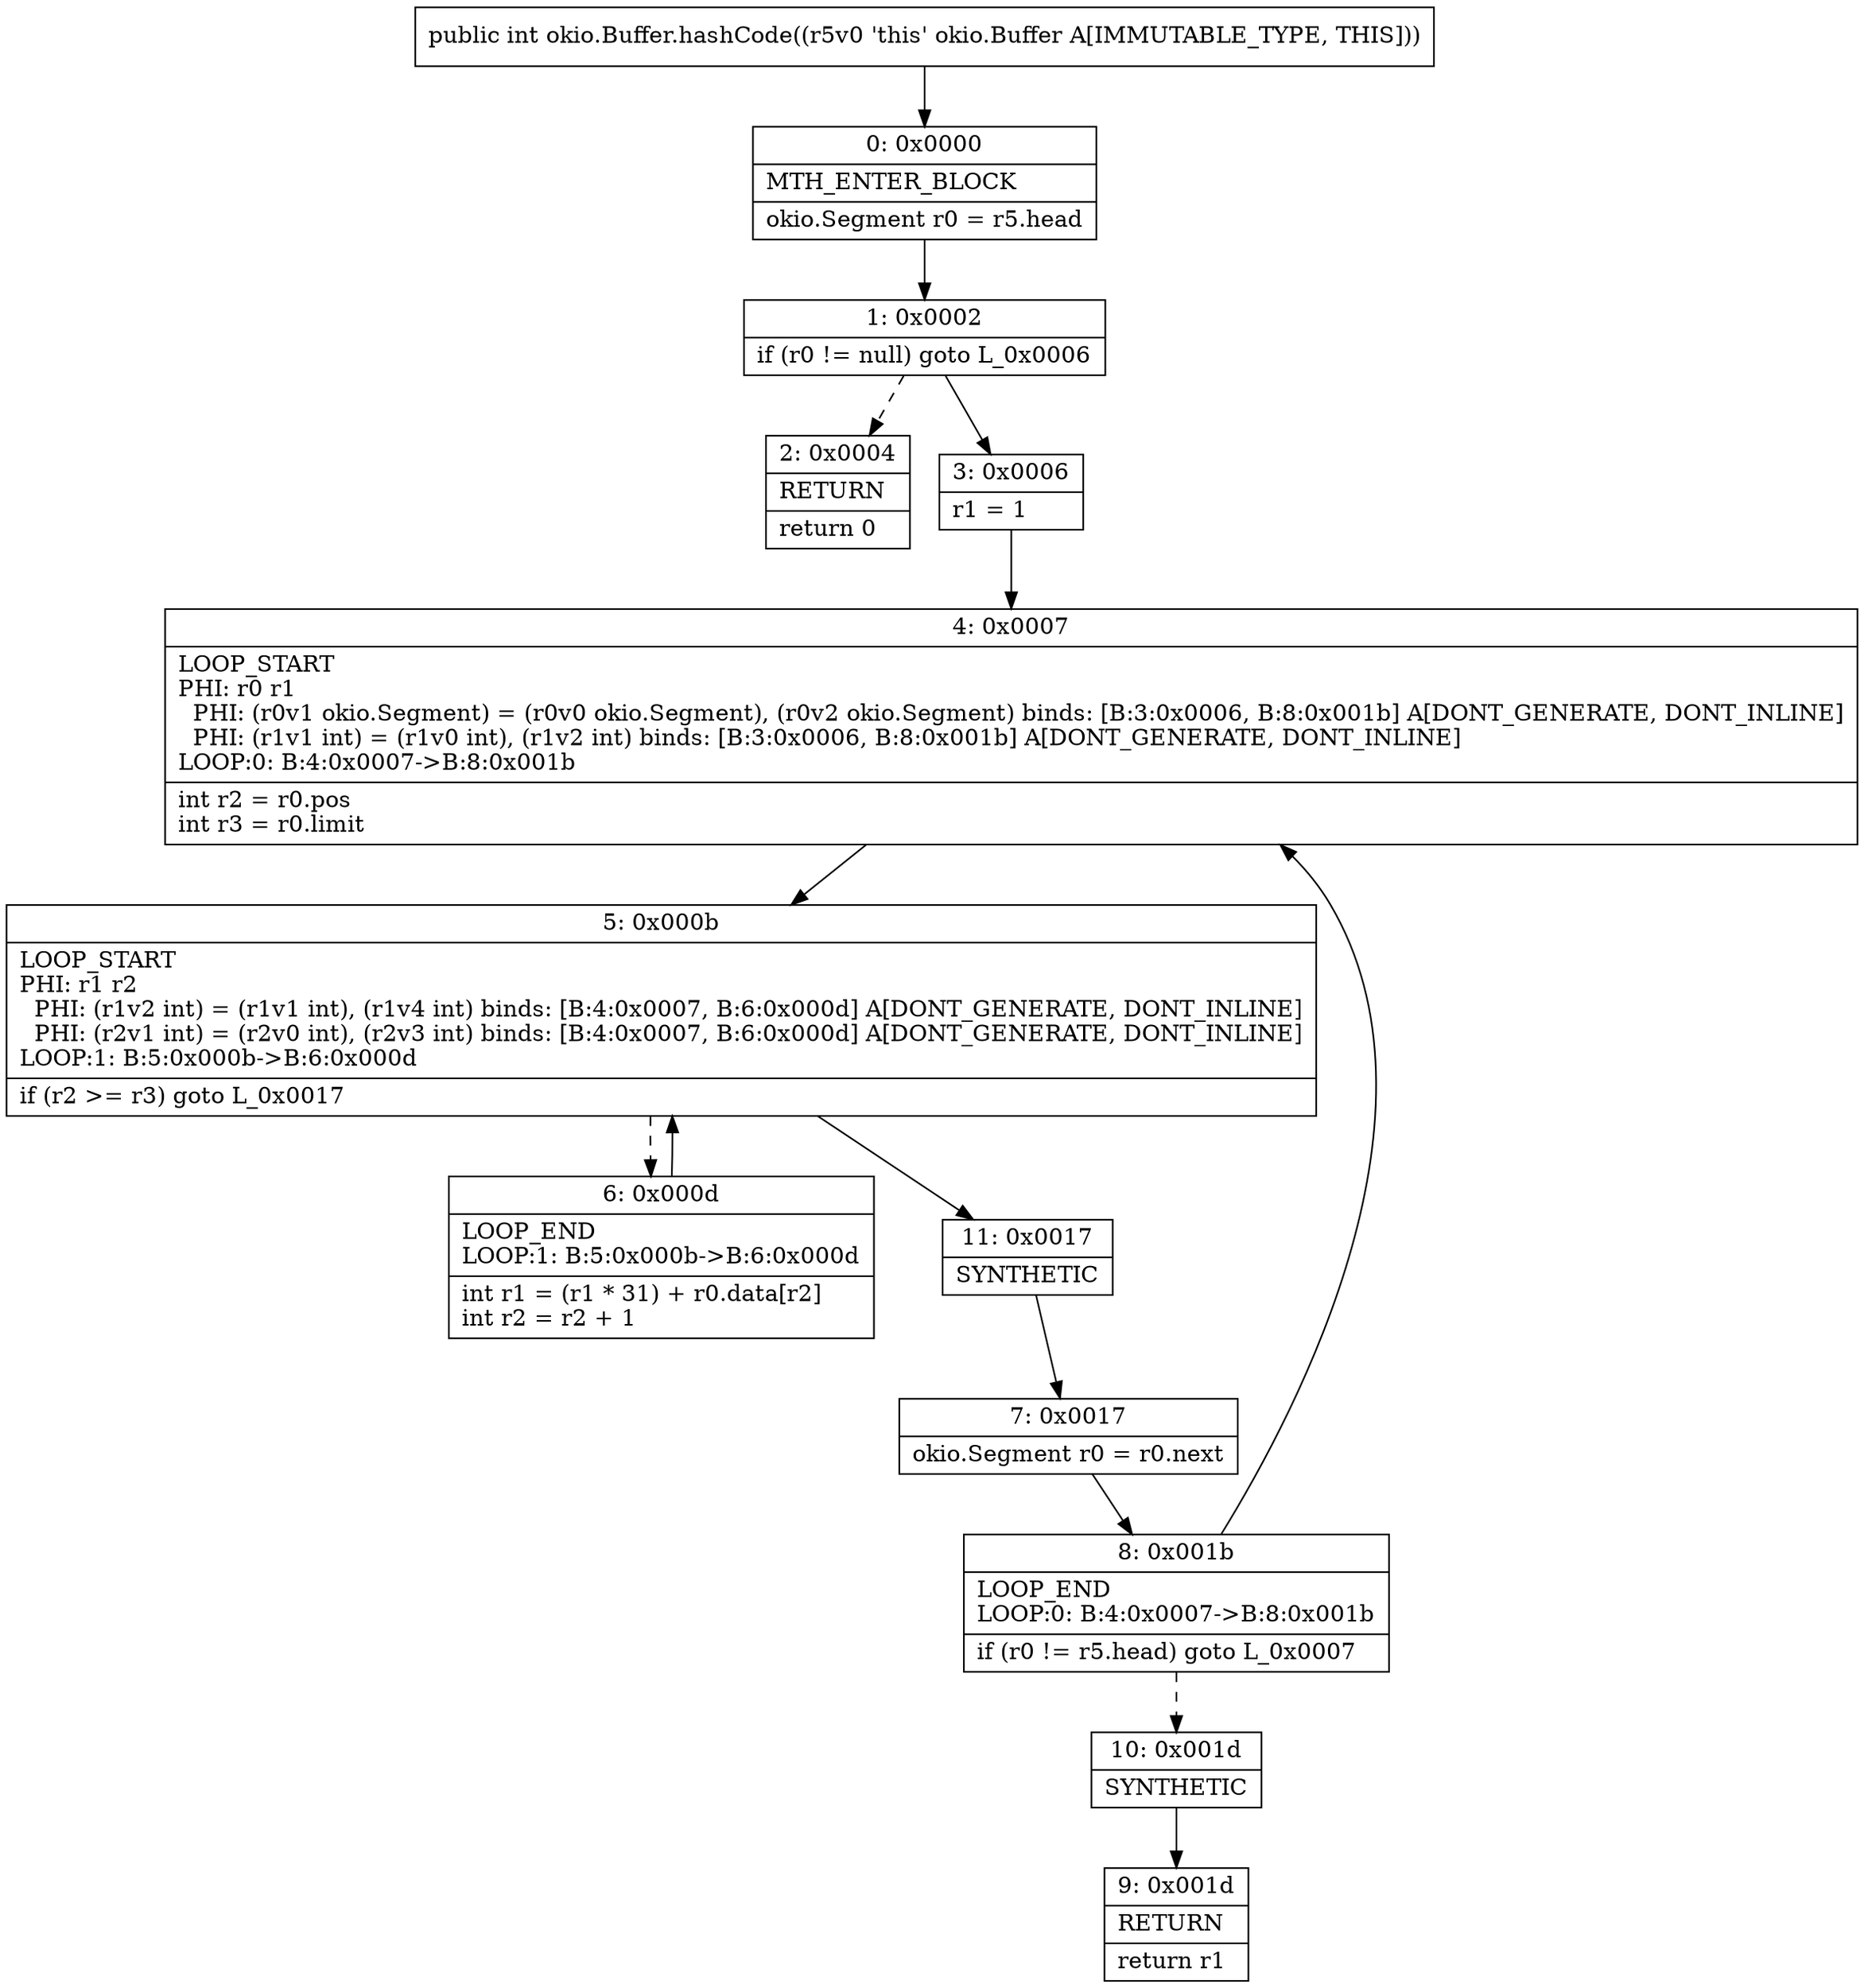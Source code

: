 digraph "CFG forokio.Buffer.hashCode()I" {
Node_0 [shape=record,label="{0\:\ 0x0000|MTH_ENTER_BLOCK\l|okio.Segment r0 = r5.head\l}"];
Node_1 [shape=record,label="{1\:\ 0x0002|if (r0 != null) goto L_0x0006\l}"];
Node_2 [shape=record,label="{2\:\ 0x0004|RETURN\l|return 0\l}"];
Node_3 [shape=record,label="{3\:\ 0x0006|r1 = 1\l}"];
Node_4 [shape=record,label="{4\:\ 0x0007|LOOP_START\lPHI: r0 r1 \l  PHI: (r0v1 okio.Segment) = (r0v0 okio.Segment), (r0v2 okio.Segment) binds: [B:3:0x0006, B:8:0x001b] A[DONT_GENERATE, DONT_INLINE]\l  PHI: (r1v1 int) = (r1v0 int), (r1v2 int) binds: [B:3:0x0006, B:8:0x001b] A[DONT_GENERATE, DONT_INLINE]\lLOOP:0: B:4:0x0007\-\>B:8:0x001b\l|int r2 = r0.pos\lint r3 = r0.limit\l}"];
Node_5 [shape=record,label="{5\:\ 0x000b|LOOP_START\lPHI: r1 r2 \l  PHI: (r1v2 int) = (r1v1 int), (r1v4 int) binds: [B:4:0x0007, B:6:0x000d] A[DONT_GENERATE, DONT_INLINE]\l  PHI: (r2v1 int) = (r2v0 int), (r2v3 int) binds: [B:4:0x0007, B:6:0x000d] A[DONT_GENERATE, DONT_INLINE]\lLOOP:1: B:5:0x000b\-\>B:6:0x000d\l|if (r2 \>= r3) goto L_0x0017\l}"];
Node_6 [shape=record,label="{6\:\ 0x000d|LOOP_END\lLOOP:1: B:5:0x000b\-\>B:6:0x000d\l|int r1 = (r1 * 31) + r0.data[r2]\lint r2 = r2 + 1\l}"];
Node_7 [shape=record,label="{7\:\ 0x0017|okio.Segment r0 = r0.next\l}"];
Node_8 [shape=record,label="{8\:\ 0x001b|LOOP_END\lLOOP:0: B:4:0x0007\-\>B:8:0x001b\l|if (r0 != r5.head) goto L_0x0007\l}"];
Node_9 [shape=record,label="{9\:\ 0x001d|RETURN\l|return r1\l}"];
Node_10 [shape=record,label="{10\:\ 0x001d|SYNTHETIC\l}"];
Node_11 [shape=record,label="{11\:\ 0x0017|SYNTHETIC\l}"];
MethodNode[shape=record,label="{public int okio.Buffer.hashCode((r5v0 'this' okio.Buffer A[IMMUTABLE_TYPE, THIS])) }"];
MethodNode -> Node_0;
Node_0 -> Node_1;
Node_1 -> Node_2[style=dashed];
Node_1 -> Node_3;
Node_3 -> Node_4;
Node_4 -> Node_5;
Node_5 -> Node_6[style=dashed];
Node_5 -> Node_11;
Node_6 -> Node_5;
Node_7 -> Node_8;
Node_8 -> Node_4;
Node_8 -> Node_10[style=dashed];
Node_10 -> Node_9;
Node_11 -> Node_7;
}

